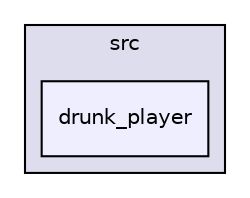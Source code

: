 digraph "/home/elodie/GIT/L3_GL_etudiant/TP_documentation/drunk_player/src/drunk_player" {
  compound=true
  node [ fontsize="10", fontname="Helvetica"];
  edge [ labelfontsize="10", labelfontname="Helvetica"];
  subgraph clusterdir_68267d1309a1af8e8297ef4c3efbcdba {
    graph [ bgcolor="#ddddee", pencolor="black", label="src" fontname="Helvetica", fontsize="10", URL="dir_68267d1309a1af8e8297ef4c3efbcdba.html"]
  dir_1efe87189ab19216c4d798e0786b8936 [shape=box, label="drunk_player", style="filled", fillcolor="#eeeeff", pencolor="black", URL="dir_1efe87189ab19216c4d798e0786b8936.html"];
  }
}
